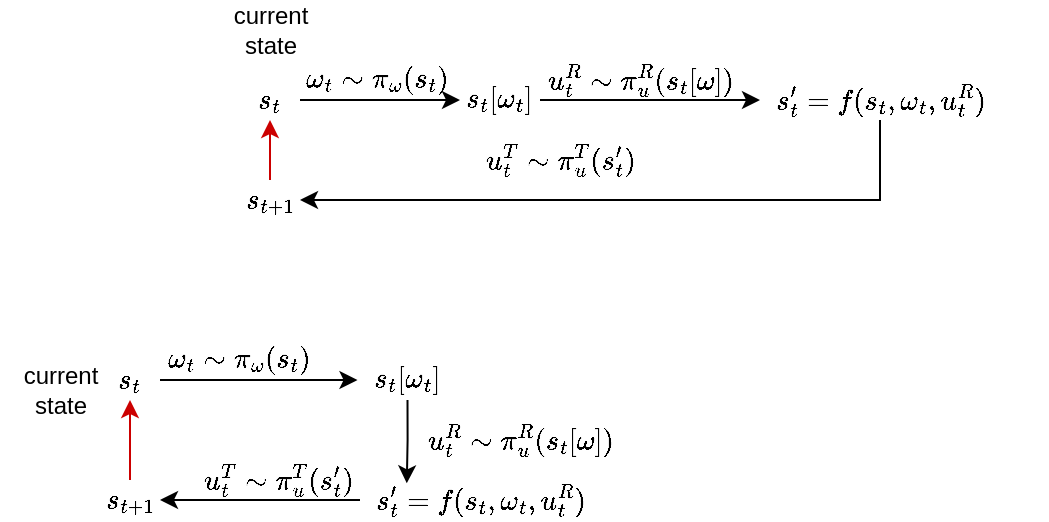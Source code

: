 <mxfile version="20.2.0" type="github">
  <diagram id="YEqAD06Po20m_3K28W4k" name="第 1 页">
    <mxGraphModel dx="620" dy="308" grid="1" gridSize="10" guides="1" tooltips="1" connect="1" arrows="1" fold="1" page="1" pageScale="1" pageWidth="827" pageHeight="1169" math="1" shadow="0">
      <root>
        <mxCell id="0" />
        <mxCell id="1" parent="0" />
        <mxCell id="kMUc5lqd8g3AfHBIOACf-34" style="edgeStyle=orthogonalEdgeStyle;rounded=0;orthogonalLoop=1;jettySize=auto;html=1;exitX=0.5;exitY=1;exitDx=0;exitDy=0;entryX=0.195;entryY=0.083;entryDx=0;entryDy=0;entryPerimeter=0;" edge="1" parent="1" source="kMUc5lqd8g3AfHBIOACf-19" target="kMUc5lqd8g3AfHBIOACf-24">
          <mxGeometry relative="1" as="geometry" />
        </mxCell>
        <mxCell id="kMUc5lqd8g3AfHBIOACf-19" value="$$s_t[\omega_t]$$" style="text;html=1;strokeColor=none;fillColor=none;align=center;verticalAlign=middle;whiteSpace=wrap;rounded=0;" vertex="1" parent="1">
          <mxGeometry x="248.75" y="250" width="50" height="20" as="geometry" />
        </mxCell>
        <mxCell id="kMUc5lqd8g3AfHBIOACf-28" style="edgeStyle=orthogonalEdgeStyle;rounded=0;orthogonalLoop=1;jettySize=auto;html=1;entryX=0;entryY=0.5;entryDx=0;entryDy=0;" edge="1" parent="1" source="kMUc5lqd8g3AfHBIOACf-20" target="kMUc5lqd8g3AfHBIOACf-19">
          <mxGeometry relative="1" as="geometry" />
        </mxCell>
        <mxCell id="kMUc5lqd8g3AfHBIOACf-20" value="&lt;span style=&quot;&quot;&gt;$$s_t$$&lt;/span&gt;" style="text;html=1;strokeColor=none;fillColor=none;align=center;verticalAlign=middle;whiteSpace=wrap;rounded=0;" vertex="1" parent="1">
          <mxGeometry x="120" y="250" width="30" height="20" as="geometry" />
        </mxCell>
        <mxCell id="kMUc5lqd8g3AfHBIOACf-21" value="&lt;span style=&quot;&quot;&gt;$$\omega_t\sim\pi_\omega(s_t)$$&lt;/span&gt;" style="text;html=1;strokeColor=none;fillColor=none;align=center;verticalAlign=middle;whiteSpace=wrap;rounded=0;" vertex="1" parent="1">
          <mxGeometry x="150" y="240" width="80" height="20" as="geometry" />
        </mxCell>
        <mxCell id="kMUc5lqd8g3AfHBIOACf-22" value="&lt;span style=&quot;&quot;&gt;$$u_t^T \sim&amp;nbsp;\pi_u^T(s_t&#39;)$$&lt;/span&gt;" style="text;html=1;strokeColor=none;fillColor=none;align=center;verticalAlign=middle;whiteSpace=wrap;rounded=0;" vertex="1" parent="1">
          <mxGeometry x="168.75" y="300" width="80" height="20" as="geometry" />
        </mxCell>
        <mxCell id="kMUc5lqd8g3AfHBIOACf-30" style="edgeStyle=orthogonalEdgeStyle;rounded=0;orthogonalLoop=1;jettySize=auto;html=1;entryX=0.5;entryY=1;entryDx=0;entryDy=0;fontColor=#CC0000;strokeColor=#CC0000;" edge="1" parent="1" source="kMUc5lqd8g3AfHBIOACf-23" target="kMUc5lqd8g3AfHBIOACf-20">
          <mxGeometry relative="1" as="geometry" />
        </mxCell>
        <mxCell id="kMUc5lqd8g3AfHBIOACf-23" value="&lt;span style=&quot;&quot;&gt;$$s_{t+1}$$&lt;/span&gt;" style="text;html=1;strokeColor=none;fillColor=none;align=center;verticalAlign=middle;whiteSpace=wrap;rounded=0;" vertex="1" parent="1">
          <mxGeometry x="120" y="310" width="30" height="20" as="geometry" />
        </mxCell>
        <mxCell id="kMUc5lqd8g3AfHBIOACf-31" style="edgeStyle=orthogonalEdgeStyle;rounded=0;orthogonalLoop=1;jettySize=auto;html=1;entryX=1;entryY=0.5;entryDx=0;entryDy=0;" edge="1" parent="1" source="kMUc5lqd8g3AfHBIOACf-24" target="kMUc5lqd8g3AfHBIOACf-23">
          <mxGeometry relative="1" as="geometry" />
        </mxCell>
        <mxCell id="kMUc5lqd8g3AfHBIOACf-24" value="&lt;span style=&quot;&quot;&gt;$$s_t&#39;=f(s_t,\omega_t,u_t^R)$$&lt;/span&gt;" style="text;html=1;strokeColor=none;fillColor=none;align=center;verticalAlign=middle;whiteSpace=wrap;rounded=0;" vertex="1" parent="1">
          <mxGeometry x="250" y="310" width="120" height="20" as="geometry" />
        </mxCell>
        <mxCell id="kMUc5lqd8g3AfHBIOACf-25" value="&lt;span style=&quot;&quot;&gt;$$u_t^R \sim&amp;nbsp;\pi_u^R(s_t[\omega])$$&lt;/span&gt;" style="text;html=1;strokeColor=none;fillColor=none;align=center;verticalAlign=middle;whiteSpace=wrap;rounded=0;" vertex="1" parent="1">
          <mxGeometry x="280" y="280" width="100" height="20" as="geometry" />
        </mxCell>
        <mxCell id="kMUc5lqd8g3AfHBIOACf-32" value="&lt;font style=&quot;font-size: 12px;&quot;&gt;current state&lt;/font&gt;" style="text;html=1;strokeColor=none;fillColor=none;align=center;verticalAlign=middle;whiteSpace=wrap;rounded=0;fontFamily=Helvetica;fontSize=12;" vertex="1" parent="1">
          <mxGeometry x="70" y="250" width="60.62" height="30" as="geometry" />
        </mxCell>
        <mxCell id="kMUc5lqd8g3AfHBIOACf-47" style="edgeStyle=orthogonalEdgeStyle;rounded=0;orthogonalLoop=1;jettySize=auto;html=1;fontFamily=Helvetica;fontSize=12;fontColor=#000000;strokeColor=#000000;" edge="1" parent="1" source="kMUc5lqd8g3AfHBIOACf-36" target="kMUc5lqd8g3AfHBIOACf-44">
          <mxGeometry relative="1" as="geometry" />
        </mxCell>
        <mxCell id="kMUc5lqd8g3AfHBIOACf-36" value="$$s_t[\omega_t]$$" style="text;html=1;strokeColor=none;fillColor=none;align=center;verticalAlign=middle;whiteSpace=wrap;rounded=0;" vertex="1" parent="1">
          <mxGeometry x="300" y="110" width="40" height="20" as="geometry" />
        </mxCell>
        <mxCell id="kMUc5lqd8g3AfHBIOACf-48" style="edgeStyle=orthogonalEdgeStyle;rounded=0;orthogonalLoop=1;jettySize=auto;html=1;fontFamily=Helvetica;fontSize=12;fontColor=#000000;strokeColor=#000000;" edge="1" parent="1" source="kMUc5lqd8g3AfHBIOACf-38" target="kMUc5lqd8g3AfHBIOACf-36">
          <mxGeometry relative="1" as="geometry" />
        </mxCell>
        <mxCell id="kMUc5lqd8g3AfHBIOACf-38" value="&lt;span style=&quot;&quot;&gt;$$s_t$$&lt;/span&gt;" style="text;html=1;strokeColor=none;fillColor=none;align=center;verticalAlign=middle;whiteSpace=wrap;rounded=0;" vertex="1" parent="1">
          <mxGeometry x="190" y="110" width="30" height="20" as="geometry" />
        </mxCell>
        <mxCell id="kMUc5lqd8g3AfHBIOACf-39" value="&lt;span style=&quot;&quot;&gt;$$\omega_t\sim\pi_\omega(s_t)$$&lt;/span&gt;" style="text;html=1;strokeColor=none;fillColor=none;align=center;verticalAlign=middle;whiteSpace=wrap;rounded=0;" vertex="1" parent="1">
          <mxGeometry x="218.75" y="100" width="80" height="20" as="geometry" />
        </mxCell>
        <mxCell id="kMUc5lqd8g3AfHBIOACf-40" value="&lt;span style=&quot;&quot;&gt;$$u_t^T \sim&amp;nbsp;\pi_u^T(s_t&#39;)$$&lt;/span&gt;" style="text;html=1;strokeColor=none;fillColor=none;align=center;verticalAlign=middle;whiteSpace=wrap;rounded=0;" vertex="1" parent="1">
          <mxGeometry x="310" y="140" width="80" height="20" as="geometry" />
        </mxCell>
        <mxCell id="kMUc5lqd8g3AfHBIOACf-41" style="edgeStyle=orthogonalEdgeStyle;rounded=0;orthogonalLoop=1;jettySize=auto;html=1;entryX=0.5;entryY=1;entryDx=0;entryDy=0;fontColor=#CC0000;strokeColor=#CC0000;" edge="1" parent="1" source="kMUc5lqd8g3AfHBIOACf-42" target="kMUc5lqd8g3AfHBIOACf-38">
          <mxGeometry relative="1" as="geometry" />
        </mxCell>
        <mxCell id="kMUc5lqd8g3AfHBIOACf-42" value="&lt;span style=&quot;&quot;&gt;$$s_{t+1}$$&lt;/span&gt;" style="text;html=1;strokeColor=none;fillColor=none;align=center;verticalAlign=middle;whiteSpace=wrap;rounded=0;" vertex="1" parent="1">
          <mxGeometry x="190" y="160" width="30" height="20" as="geometry" />
        </mxCell>
        <mxCell id="kMUc5lqd8g3AfHBIOACf-49" style="edgeStyle=orthogonalEdgeStyle;rounded=0;orthogonalLoop=1;jettySize=auto;html=1;fontFamily=Helvetica;fontSize=12;fontColor=#000000;strokeColor=#000000;entryX=1;entryY=0.5;entryDx=0;entryDy=0;" edge="1" parent="1" source="kMUc5lqd8g3AfHBIOACf-44" target="kMUc5lqd8g3AfHBIOACf-42">
          <mxGeometry relative="1" as="geometry">
            <mxPoint x="510" y="180" as="targetPoint" />
            <Array as="points">
              <mxPoint x="510" y="170" />
              <mxPoint x="220" y="170" />
            </Array>
          </mxGeometry>
        </mxCell>
        <mxCell id="kMUc5lqd8g3AfHBIOACf-44" value="&lt;span style=&quot;&quot;&gt;$$s_t&#39;=f(s_t,\omega_t,u_t^R)$$&lt;/span&gt;" style="text;html=1;strokeColor=none;fillColor=none;align=center;verticalAlign=middle;whiteSpace=wrap;rounded=0;" vertex="1" parent="1">
          <mxGeometry x="450" y="110" width="120" height="20" as="geometry" />
        </mxCell>
        <mxCell id="kMUc5lqd8g3AfHBIOACf-45" value="&lt;span style=&quot;&quot;&gt;$$u_t^R \sim&amp;nbsp;\pi_u^R(s_t[\omega])$$&lt;/span&gt;" style="text;html=1;strokeColor=none;fillColor=none;align=center;verticalAlign=middle;whiteSpace=wrap;rounded=0;" vertex="1" parent="1">
          <mxGeometry x="340" y="100" width="100" height="20" as="geometry" />
        </mxCell>
        <mxCell id="kMUc5lqd8g3AfHBIOACf-46" value="&lt;font style=&quot;font-size: 12px;&quot;&gt;current state&lt;/font&gt;" style="text;html=1;strokeColor=none;fillColor=none;align=center;verticalAlign=middle;whiteSpace=wrap;rounded=0;fontFamily=Helvetica;fontSize=12;" vertex="1" parent="1">
          <mxGeometry x="174.69" y="70" width="60.62" height="30" as="geometry" />
        </mxCell>
      </root>
    </mxGraphModel>
  </diagram>
</mxfile>
